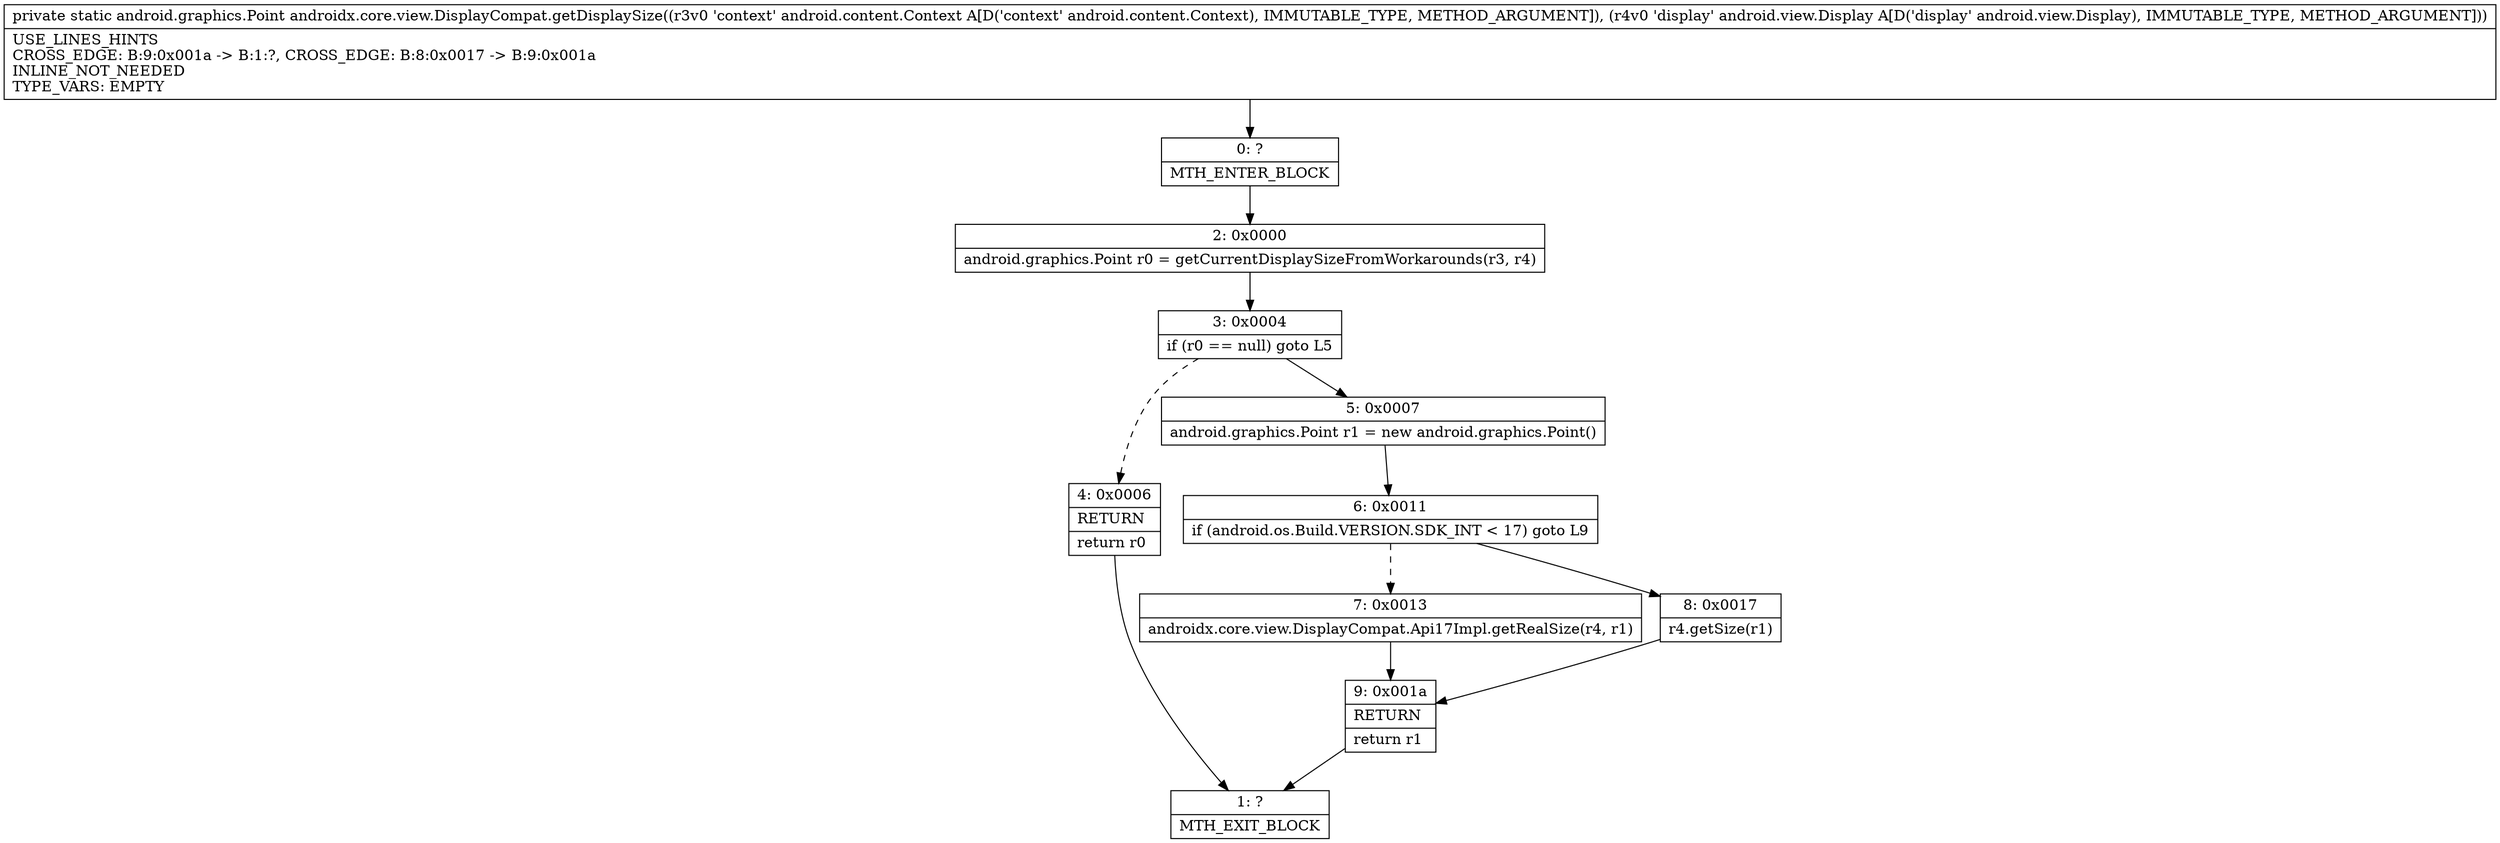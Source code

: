 digraph "CFG forandroidx.core.view.DisplayCompat.getDisplaySize(Landroid\/content\/Context;Landroid\/view\/Display;)Landroid\/graphics\/Point;" {
Node_0 [shape=record,label="{0\:\ ?|MTH_ENTER_BLOCK\l}"];
Node_2 [shape=record,label="{2\:\ 0x0000|android.graphics.Point r0 = getCurrentDisplaySizeFromWorkarounds(r3, r4)\l}"];
Node_3 [shape=record,label="{3\:\ 0x0004|if (r0 == null) goto L5\l}"];
Node_4 [shape=record,label="{4\:\ 0x0006|RETURN\l|return r0\l}"];
Node_1 [shape=record,label="{1\:\ ?|MTH_EXIT_BLOCK\l}"];
Node_5 [shape=record,label="{5\:\ 0x0007|android.graphics.Point r1 = new android.graphics.Point()\l}"];
Node_6 [shape=record,label="{6\:\ 0x0011|if (android.os.Build.VERSION.SDK_INT \< 17) goto L9\l}"];
Node_7 [shape=record,label="{7\:\ 0x0013|androidx.core.view.DisplayCompat.Api17Impl.getRealSize(r4, r1)\l}"];
Node_9 [shape=record,label="{9\:\ 0x001a|RETURN\l|return r1\l}"];
Node_8 [shape=record,label="{8\:\ 0x0017|r4.getSize(r1)\l}"];
MethodNode[shape=record,label="{private static android.graphics.Point androidx.core.view.DisplayCompat.getDisplaySize((r3v0 'context' android.content.Context A[D('context' android.content.Context), IMMUTABLE_TYPE, METHOD_ARGUMENT]), (r4v0 'display' android.view.Display A[D('display' android.view.Display), IMMUTABLE_TYPE, METHOD_ARGUMENT]))  | USE_LINES_HINTS\lCROSS_EDGE: B:9:0x001a \-\> B:1:?, CROSS_EDGE: B:8:0x0017 \-\> B:9:0x001a\lINLINE_NOT_NEEDED\lTYPE_VARS: EMPTY\l}"];
MethodNode -> Node_0;Node_0 -> Node_2;
Node_2 -> Node_3;
Node_3 -> Node_4[style=dashed];
Node_3 -> Node_5;
Node_4 -> Node_1;
Node_5 -> Node_6;
Node_6 -> Node_7[style=dashed];
Node_6 -> Node_8;
Node_7 -> Node_9;
Node_9 -> Node_1;
Node_8 -> Node_9;
}

